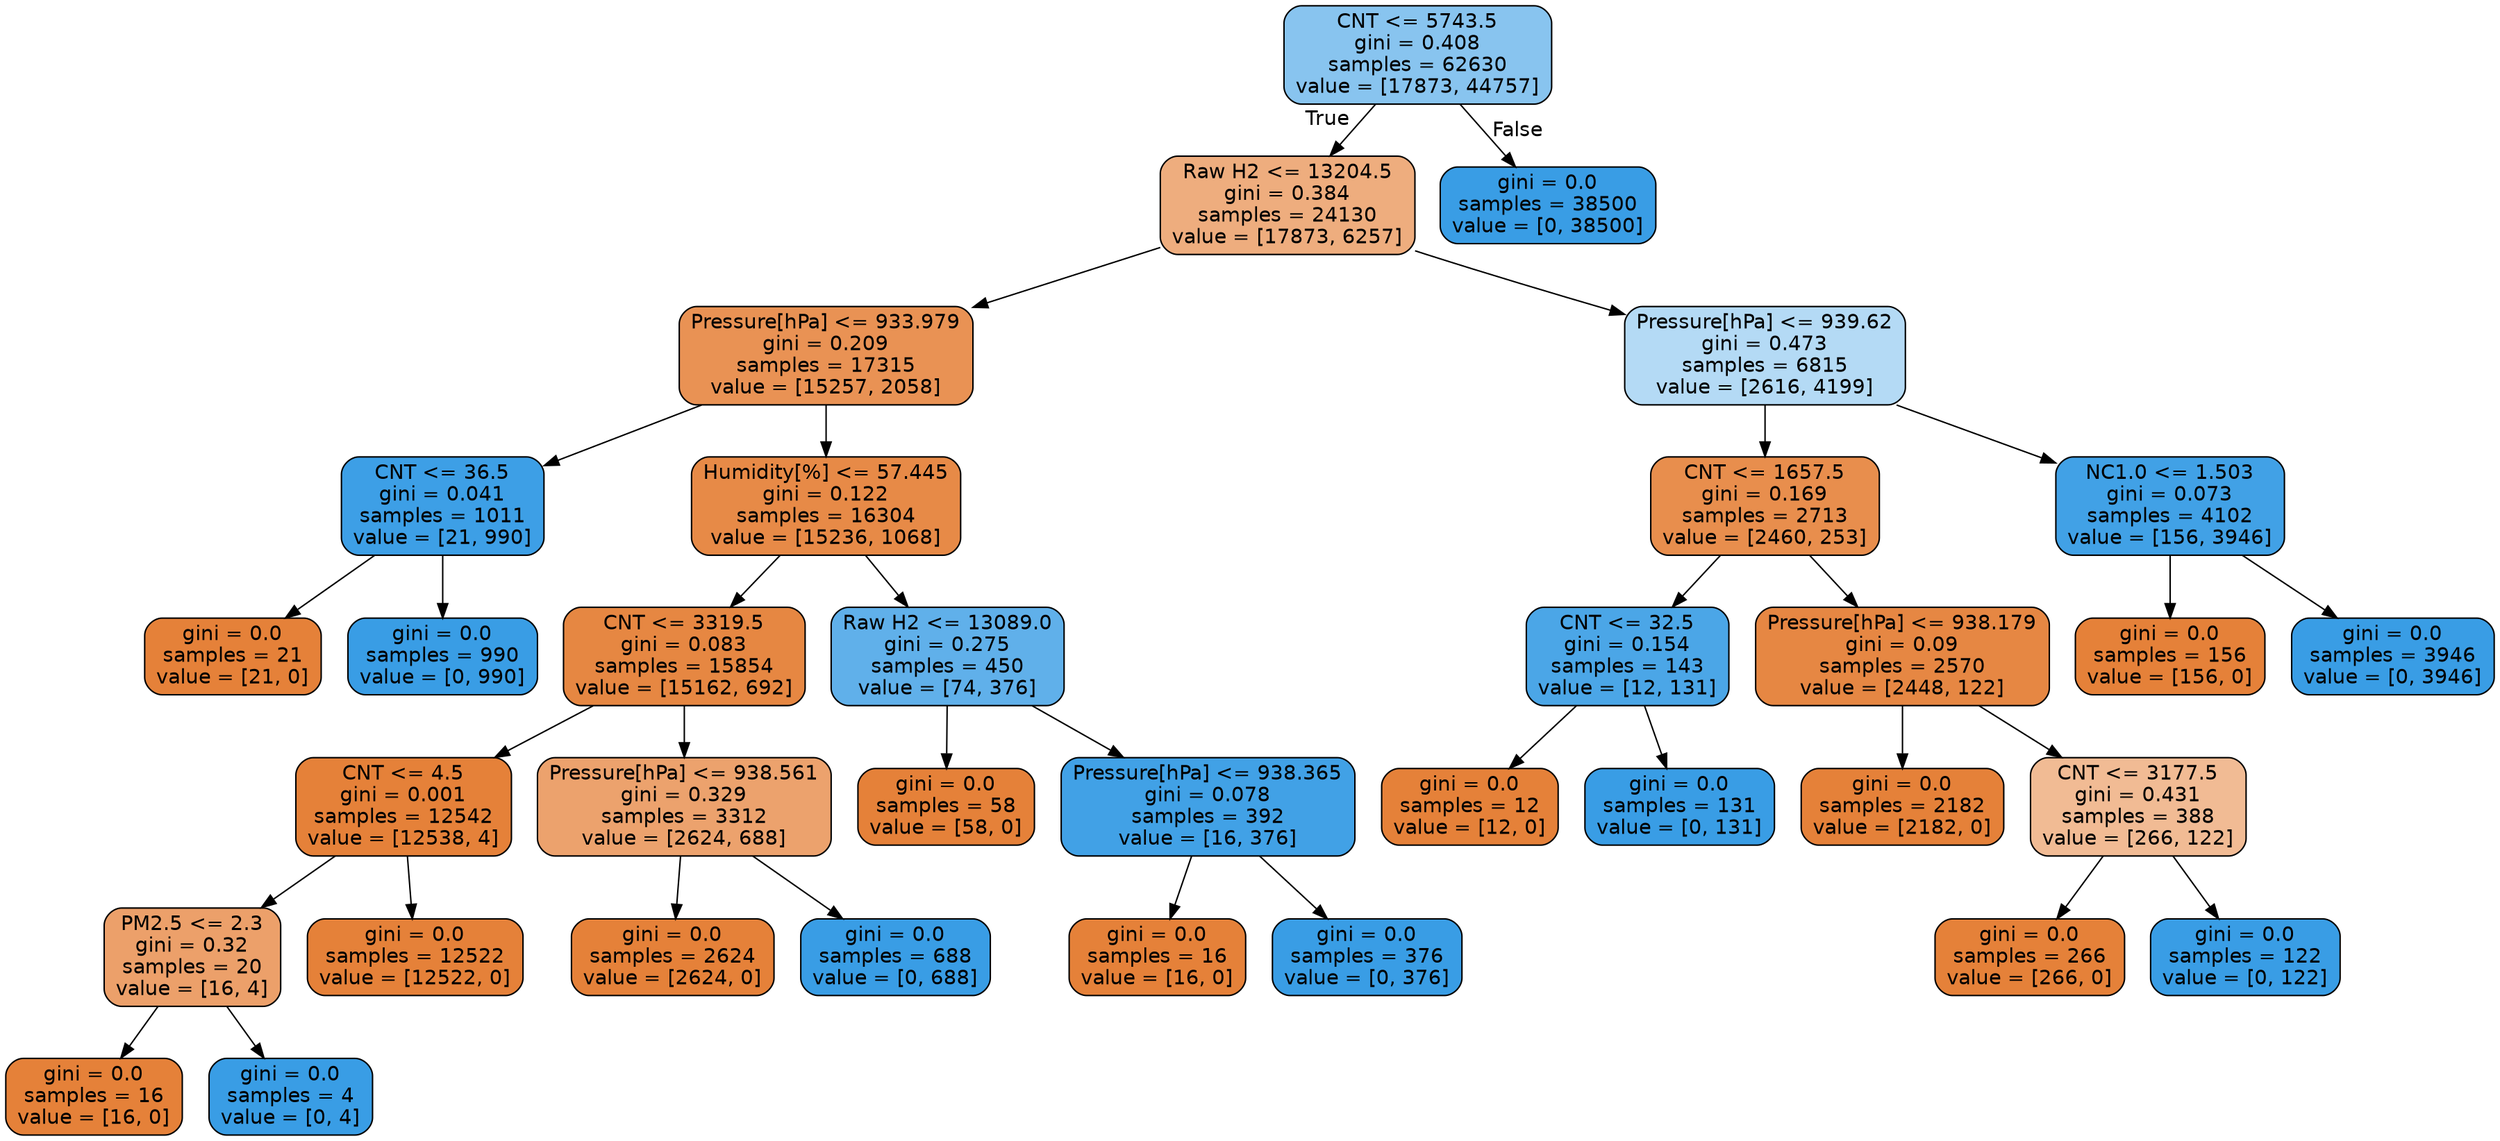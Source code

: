 digraph Tree {
node [shape=box, style="filled, rounded", color="black", fontname="helvetica"] ;
edge [fontname="helvetica"] ;
0 [label="CNT <= 5743.5\ngini = 0.408\nsamples = 62630\nvalue = [17873, 44757]", fillcolor="#88c4ef"] ;
1 [label="Raw H2 <= 13204.5\ngini = 0.384\nsamples = 24130\nvalue = [17873, 6257]", fillcolor="#eead7e"] ;
0 -> 1 [labeldistance=2.5, labelangle=45, headlabel="True"] ;
2 [label="Pressure[hPa] <= 933.979\ngini = 0.209\nsamples = 17315\nvalue = [15257, 2058]", fillcolor="#e99254"] ;
1 -> 2 ;
3 [label="CNT <= 36.5\ngini = 0.041\nsamples = 1011\nvalue = [21, 990]", fillcolor="#3d9fe6"] ;
2 -> 3 ;
4 [label="gini = 0.0\nsamples = 21\nvalue = [21, 0]", fillcolor="#e58139"] ;
3 -> 4 ;
5 [label="gini = 0.0\nsamples = 990\nvalue = [0, 990]", fillcolor="#399de5"] ;
3 -> 5 ;
6 [label="Humidity[%] <= 57.445\ngini = 0.122\nsamples = 16304\nvalue = [15236, 1068]", fillcolor="#e78a47"] ;
2 -> 6 ;
7 [label="CNT <= 3319.5\ngini = 0.083\nsamples = 15854\nvalue = [15162, 692]", fillcolor="#e68742"] ;
6 -> 7 ;
8 [label="CNT <= 4.5\ngini = 0.001\nsamples = 12542\nvalue = [12538, 4]", fillcolor="#e58139"] ;
7 -> 8 ;
9 [label="PM2.5 <= 2.3\ngini = 0.32\nsamples = 20\nvalue = [16, 4]", fillcolor="#eca06a"] ;
8 -> 9 ;
10 [label="gini = 0.0\nsamples = 16\nvalue = [16, 0]", fillcolor="#e58139"] ;
9 -> 10 ;
11 [label="gini = 0.0\nsamples = 4\nvalue = [0, 4]", fillcolor="#399de5"] ;
9 -> 11 ;
12 [label="gini = 0.0\nsamples = 12522\nvalue = [12522, 0]", fillcolor="#e58139"] ;
8 -> 12 ;
13 [label="Pressure[hPa] <= 938.561\ngini = 0.329\nsamples = 3312\nvalue = [2624, 688]", fillcolor="#eca26d"] ;
7 -> 13 ;
14 [label="gini = 0.0\nsamples = 2624\nvalue = [2624, 0]", fillcolor="#e58139"] ;
13 -> 14 ;
15 [label="gini = 0.0\nsamples = 688\nvalue = [0, 688]", fillcolor="#399de5"] ;
13 -> 15 ;
16 [label="Raw H2 <= 13089.0\ngini = 0.275\nsamples = 450\nvalue = [74, 376]", fillcolor="#60b0ea"] ;
6 -> 16 ;
17 [label="gini = 0.0\nsamples = 58\nvalue = [58, 0]", fillcolor="#e58139"] ;
16 -> 17 ;
18 [label="Pressure[hPa] <= 938.365\ngini = 0.078\nsamples = 392\nvalue = [16, 376]", fillcolor="#41a1e6"] ;
16 -> 18 ;
19 [label="gini = 0.0\nsamples = 16\nvalue = [16, 0]", fillcolor="#e58139"] ;
18 -> 19 ;
20 [label="gini = 0.0\nsamples = 376\nvalue = [0, 376]", fillcolor="#399de5"] ;
18 -> 20 ;
21 [label="Pressure[hPa] <= 939.62\ngini = 0.473\nsamples = 6815\nvalue = [2616, 4199]", fillcolor="#b4daf5"] ;
1 -> 21 ;
22 [label="CNT <= 1657.5\ngini = 0.169\nsamples = 2713\nvalue = [2460, 253]", fillcolor="#e88e4d"] ;
21 -> 22 ;
23 [label="CNT <= 32.5\ngini = 0.154\nsamples = 143\nvalue = [12, 131]", fillcolor="#4ba6e7"] ;
22 -> 23 ;
24 [label="gini = 0.0\nsamples = 12\nvalue = [12, 0]", fillcolor="#e58139"] ;
23 -> 24 ;
25 [label="gini = 0.0\nsamples = 131\nvalue = [0, 131]", fillcolor="#399de5"] ;
23 -> 25 ;
26 [label="Pressure[hPa] <= 938.179\ngini = 0.09\nsamples = 2570\nvalue = [2448, 122]", fillcolor="#e68743"] ;
22 -> 26 ;
27 [label="gini = 0.0\nsamples = 2182\nvalue = [2182, 0]", fillcolor="#e58139"] ;
26 -> 27 ;
28 [label="CNT <= 3177.5\ngini = 0.431\nsamples = 388\nvalue = [266, 122]", fillcolor="#f1bb94"] ;
26 -> 28 ;
29 [label="gini = 0.0\nsamples = 266\nvalue = [266, 0]", fillcolor="#e58139"] ;
28 -> 29 ;
30 [label="gini = 0.0\nsamples = 122\nvalue = [0, 122]", fillcolor="#399de5"] ;
28 -> 30 ;
31 [label="NC1.0 <= 1.503\ngini = 0.073\nsamples = 4102\nvalue = [156, 3946]", fillcolor="#41a1e6"] ;
21 -> 31 ;
32 [label="gini = 0.0\nsamples = 156\nvalue = [156, 0]", fillcolor="#e58139"] ;
31 -> 32 ;
33 [label="gini = 0.0\nsamples = 3946\nvalue = [0, 3946]", fillcolor="#399de5"] ;
31 -> 33 ;
34 [label="gini = 0.0\nsamples = 38500\nvalue = [0, 38500]", fillcolor="#399de5"] ;
0 -> 34 [labeldistance=2.5, labelangle=-45, headlabel="False"] ;
}